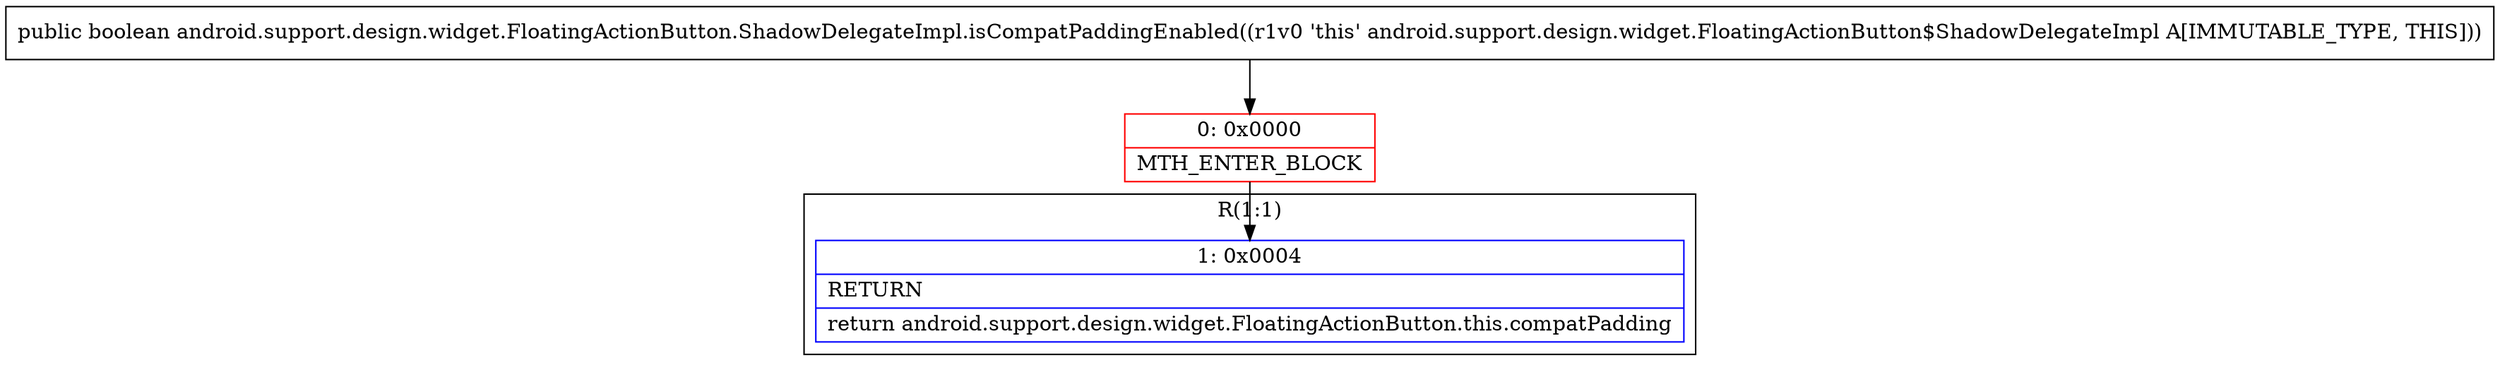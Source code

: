 digraph "CFG forandroid.support.design.widget.FloatingActionButton.ShadowDelegateImpl.isCompatPaddingEnabled()Z" {
subgraph cluster_Region_582573477 {
label = "R(1:1)";
node [shape=record,color=blue];
Node_1 [shape=record,label="{1\:\ 0x0004|RETURN\l|return android.support.design.widget.FloatingActionButton.this.compatPadding\l}"];
}
Node_0 [shape=record,color=red,label="{0\:\ 0x0000|MTH_ENTER_BLOCK\l}"];
MethodNode[shape=record,label="{public boolean android.support.design.widget.FloatingActionButton.ShadowDelegateImpl.isCompatPaddingEnabled((r1v0 'this' android.support.design.widget.FloatingActionButton$ShadowDelegateImpl A[IMMUTABLE_TYPE, THIS])) }"];
MethodNode -> Node_0;
Node_0 -> Node_1;
}

